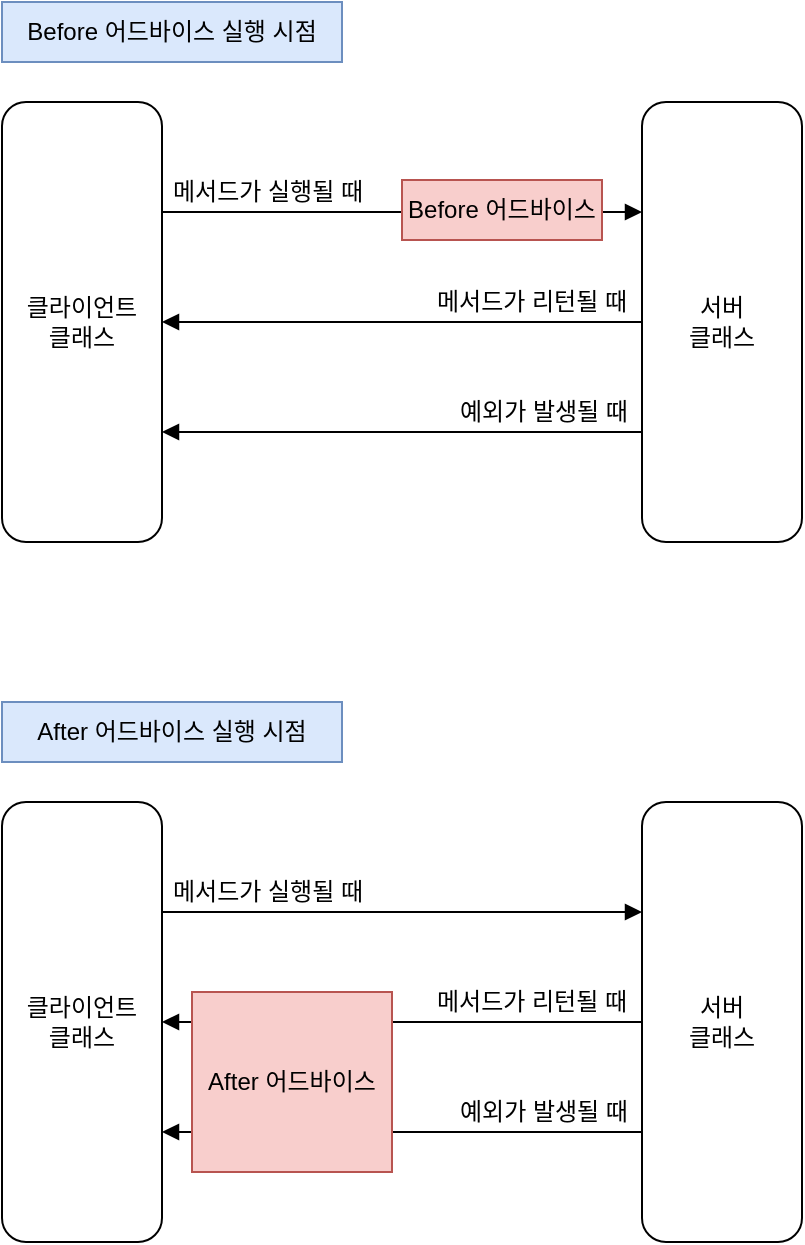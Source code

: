 <mxfile version="22.0.0" type="device">
  <diagram name="페이지-1" id="yUv29tTsHgjJTiJkKY9i">
    <mxGraphModel dx="1114" dy="894" grid="1" gridSize="10" guides="1" tooltips="1" connect="1" arrows="1" fold="1" page="1" pageScale="1" pageWidth="827" pageHeight="1169" math="0" shadow="0">
      <root>
        <mxCell id="0" />
        <mxCell id="1" parent="0" />
        <mxCell id="LeOhQyQI-MQeP6lEQ9t9-3" style="edgeStyle=orthogonalEdgeStyle;rounded=0;orthogonalLoop=1;jettySize=auto;html=1;exitX=1;exitY=0.25;exitDx=0;exitDy=0;entryX=0;entryY=0.25;entryDx=0;entryDy=0;endArrow=block;endFill=1;" edge="1" parent="1" source="LeOhQyQI-MQeP6lEQ9t9-1" target="LeOhQyQI-MQeP6lEQ9t9-2">
          <mxGeometry relative="1" as="geometry" />
        </mxCell>
        <mxCell id="LeOhQyQI-MQeP6lEQ9t9-5" style="edgeStyle=orthogonalEdgeStyle;rounded=0;orthogonalLoop=1;jettySize=auto;html=1;exitX=1;exitY=0.75;exitDx=0;exitDy=0;entryX=0;entryY=0.75;entryDx=0;entryDy=0;endArrow=none;endFill=0;startArrow=block;startFill=1;" edge="1" parent="1" source="LeOhQyQI-MQeP6lEQ9t9-1" target="LeOhQyQI-MQeP6lEQ9t9-2">
          <mxGeometry relative="1" as="geometry" />
        </mxCell>
        <mxCell id="LeOhQyQI-MQeP6lEQ9t9-1" value="클라이언트&lt;br&gt;클래스" style="rounded=1;whiteSpace=wrap;html=1;" vertex="1" parent="1">
          <mxGeometry x="120" y="80" width="80" height="220" as="geometry" />
        </mxCell>
        <mxCell id="LeOhQyQI-MQeP6lEQ9t9-4" style="edgeStyle=orthogonalEdgeStyle;rounded=0;orthogonalLoop=1;jettySize=auto;html=1;entryX=1;entryY=0.5;entryDx=0;entryDy=0;endArrow=block;endFill=1;" edge="1" parent="1" source="LeOhQyQI-MQeP6lEQ9t9-2" target="LeOhQyQI-MQeP6lEQ9t9-1">
          <mxGeometry relative="1" as="geometry" />
        </mxCell>
        <mxCell id="LeOhQyQI-MQeP6lEQ9t9-2" value="서버&lt;br&gt;클래스" style="rounded=1;whiteSpace=wrap;html=1;" vertex="1" parent="1">
          <mxGeometry x="440" y="80" width="80" height="220" as="geometry" />
        </mxCell>
        <mxCell id="LeOhQyQI-MQeP6lEQ9t9-6" value="메서드가 실행될 때" style="text;html=1;strokeColor=none;fillColor=none;align=center;verticalAlign=middle;whiteSpace=wrap;rounded=0;" vertex="1" parent="1">
          <mxGeometry x="198" y="115" width="110" height="20" as="geometry" />
        </mxCell>
        <mxCell id="LeOhQyQI-MQeP6lEQ9t9-7" value="메서드가 리턴될 때" style="text;html=1;strokeColor=none;fillColor=none;align=center;verticalAlign=middle;whiteSpace=wrap;rounded=0;" vertex="1" parent="1">
          <mxGeometry x="330" y="170" width="110" height="20" as="geometry" />
        </mxCell>
        <mxCell id="LeOhQyQI-MQeP6lEQ9t9-8" value="예외가 발생될 때" style="text;html=1;strokeColor=none;fillColor=none;align=center;verticalAlign=middle;whiteSpace=wrap;rounded=0;" vertex="1" parent="1">
          <mxGeometry x="336" y="225" width="110" height="20" as="geometry" />
        </mxCell>
        <mxCell id="LeOhQyQI-MQeP6lEQ9t9-10" style="edgeStyle=orthogonalEdgeStyle;rounded=0;orthogonalLoop=1;jettySize=auto;html=1;exitX=1;exitY=0.25;exitDx=0;exitDy=0;entryX=0;entryY=0.25;entryDx=0;entryDy=0;endArrow=block;endFill=1;" edge="1" parent="1" source="LeOhQyQI-MQeP6lEQ9t9-12" target="LeOhQyQI-MQeP6lEQ9t9-14">
          <mxGeometry relative="1" as="geometry" />
        </mxCell>
        <mxCell id="LeOhQyQI-MQeP6lEQ9t9-11" style="edgeStyle=orthogonalEdgeStyle;rounded=0;orthogonalLoop=1;jettySize=auto;html=1;exitX=1;exitY=0.75;exitDx=0;exitDy=0;entryX=0;entryY=0.75;entryDx=0;entryDy=0;endArrow=none;endFill=0;startArrow=block;startFill=1;" edge="1" parent="1" source="LeOhQyQI-MQeP6lEQ9t9-12" target="LeOhQyQI-MQeP6lEQ9t9-14">
          <mxGeometry relative="1" as="geometry" />
        </mxCell>
        <mxCell id="LeOhQyQI-MQeP6lEQ9t9-12" value="클라이언트&lt;br&gt;클래스" style="rounded=1;whiteSpace=wrap;html=1;" vertex="1" parent="1">
          <mxGeometry x="120" y="430" width="80" height="220" as="geometry" />
        </mxCell>
        <mxCell id="LeOhQyQI-MQeP6lEQ9t9-13" style="edgeStyle=orthogonalEdgeStyle;rounded=0;orthogonalLoop=1;jettySize=auto;html=1;entryX=1;entryY=0.5;entryDx=0;entryDy=0;endArrow=block;endFill=1;" edge="1" parent="1" source="LeOhQyQI-MQeP6lEQ9t9-14" target="LeOhQyQI-MQeP6lEQ9t9-12">
          <mxGeometry relative="1" as="geometry" />
        </mxCell>
        <mxCell id="LeOhQyQI-MQeP6lEQ9t9-14" value="서버&lt;br&gt;클래스" style="rounded=1;whiteSpace=wrap;html=1;" vertex="1" parent="1">
          <mxGeometry x="440" y="430" width="80" height="220" as="geometry" />
        </mxCell>
        <mxCell id="LeOhQyQI-MQeP6lEQ9t9-15" value="메서드가 실행될 때" style="text;html=1;strokeColor=none;fillColor=none;align=center;verticalAlign=middle;whiteSpace=wrap;rounded=0;" vertex="1" parent="1">
          <mxGeometry x="198" y="465" width="110" height="20" as="geometry" />
        </mxCell>
        <mxCell id="LeOhQyQI-MQeP6lEQ9t9-16" value="메서드가 리턴될 때" style="text;html=1;strokeColor=none;fillColor=none;align=center;verticalAlign=middle;whiteSpace=wrap;rounded=0;" vertex="1" parent="1">
          <mxGeometry x="330" y="520" width="110" height="20" as="geometry" />
        </mxCell>
        <mxCell id="LeOhQyQI-MQeP6lEQ9t9-17" value="예외가 발생될 때" style="text;html=1;strokeColor=none;fillColor=none;align=center;verticalAlign=middle;whiteSpace=wrap;rounded=0;" vertex="1" parent="1">
          <mxGeometry x="336" y="575" width="110" height="20" as="geometry" />
        </mxCell>
        <mxCell id="LeOhQyQI-MQeP6lEQ9t9-18" value="Before 어드바이스 실행 시점" style="text;html=1;strokeColor=#6c8ebf;fillColor=#dae8fc;align=center;verticalAlign=middle;whiteSpace=wrap;rounded=0;" vertex="1" parent="1">
          <mxGeometry x="120" y="30" width="170" height="30" as="geometry" />
        </mxCell>
        <mxCell id="LeOhQyQI-MQeP6lEQ9t9-19" value="After 어드바이스 실행 시점" style="text;html=1;strokeColor=#6c8ebf;fillColor=#dae8fc;align=center;verticalAlign=middle;whiteSpace=wrap;rounded=0;" vertex="1" parent="1">
          <mxGeometry x="120" y="380" width="170" height="30" as="geometry" />
        </mxCell>
        <mxCell id="LeOhQyQI-MQeP6lEQ9t9-20" value="Before 어드바이스" style="text;html=1;strokeColor=#b85450;fillColor=#f8cecc;align=center;verticalAlign=middle;whiteSpace=wrap;rounded=0;" vertex="1" parent="1">
          <mxGeometry x="320" y="119" width="100" height="30" as="geometry" />
        </mxCell>
        <mxCell id="LeOhQyQI-MQeP6lEQ9t9-22" value="After 어드바이스" style="text;html=1;strokeColor=#b85450;fillColor=#f8cecc;align=center;verticalAlign=middle;whiteSpace=wrap;rounded=0;" vertex="1" parent="1">
          <mxGeometry x="215" y="525" width="100" height="90" as="geometry" />
        </mxCell>
      </root>
    </mxGraphModel>
  </diagram>
</mxfile>
